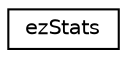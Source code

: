 digraph "Graphical Class Hierarchy"
{
 // LATEX_PDF_SIZE
  edge [fontname="Helvetica",fontsize="10",labelfontname="Helvetica",labelfontsize="10"];
  node [fontname="Helvetica",fontsize="10",shape=record];
  rankdir="LR";
  Node0 [label="ezStats",height=0.2,width=0.4,color="black", fillcolor="white", style="filled",URL="$dd/d10/classez_stats.htm",tooltip="This class holds a simple map that maps strings (keys) to strings (values), which represent certain s..."];
}
